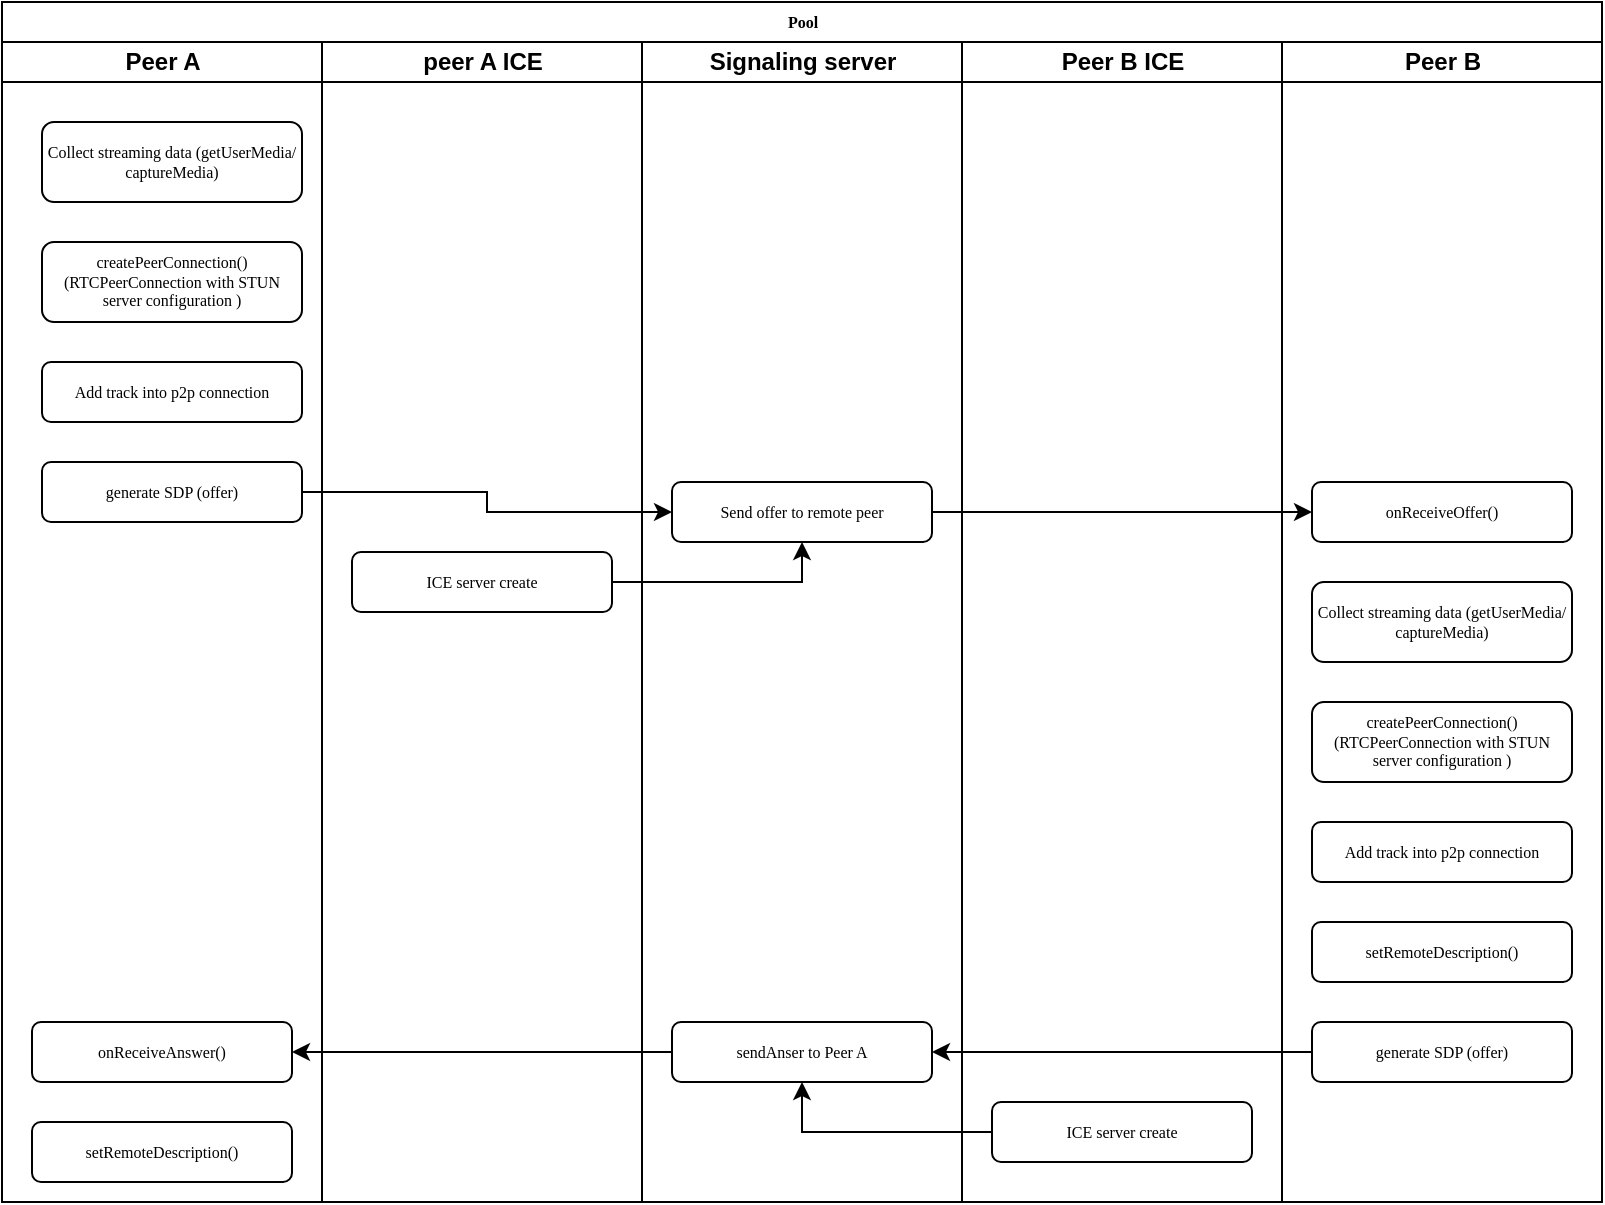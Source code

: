 <mxfile version="24.0.4" type="device">
  <diagram name="Page-1" id="74e2e168-ea6b-b213-b513-2b3c1d86103e">
    <mxGraphModel dx="954" dy="624" grid="1" gridSize="10" guides="1" tooltips="1" connect="1" arrows="1" fold="1" page="1" pageScale="1" pageWidth="1100" pageHeight="850" background="none" math="0" shadow="0">
      <root>
        <mxCell id="0" />
        <mxCell id="1" parent="0" />
        <mxCell id="77e6c97f196da883-1" value="Pool" style="swimlane;html=1;childLayout=stackLayout;startSize=20;rounded=0;shadow=0;labelBackgroundColor=none;strokeWidth=1;fontFamily=Verdana;fontSize=8;align=center;" parent="1" vertex="1">
          <mxGeometry x="70" y="40" width="800" height="600" as="geometry" />
        </mxCell>
        <mxCell id="77e6c97f196da883-2" value="Peer A" style="swimlane;html=1;startSize=20;" parent="77e6c97f196da883-1" vertex="1">
          <mxGeometry y="20" width="160" height="580" as="geometry" />
        </mxCell>
        <mxCell id="77e6c97f196da883-8" value="Collect streaming data (getUserMedia/&lt;br&gt;captureMedia)" style="rounded=1;whiteSpace=wrap;html=1;shadow=0;labelBackgroundColor=none;strokeWidth=1;fontFamily=Verdana;fontSize=8;align=center;" parent="77e6c97f196da883-2" vertex="1">
          <mxGeometry x="20" y="40" width="130" height="40" as="geometry" />
        </mxCell>
        <mxCell id="e4_strgZaAOQ3hH9fiLS-1" value="createPeerConnection()&lt;br&gt;(RTCPeerConnection with STUN&lt;br&gt;server configuration )" style="rounded=1;whiteSpace=wrap;html=1;shadow=0;labelBackgroundColor=none;strokeWidth=1;fontFamily=Verdana;fontSize=8;align=center;" parent="77e6c97f196da883-2" vertex="1">
          <mxGeometry x="20" y="100" width="130" height="40" as="geometry" />
        </mxCell>
        <mxCell id="e4_strgZaAOQ3hH9fiLS-2" value="Add track into p2p connection" style="rounded=1;whiteSpace=wrap;html=1;shadow=0;labelBackgroundColor=none;strokeWidth=1;fontFamily=Verdana;fontSize=8;align=center;" parent="77e6c97f196da883-2" vertex="1">
          <mxGeometry x="20" y="160" width="130" height="30" as="geometry" />
        </mxCell>
        <mxCell id="e4_strgZaAOQ3hH9fiLS-5" value="generate SDP (offer)" style="rounded=1;whiteSpace=wrap;html=1;shadow=0;labelBackgroundColor=none;strokeWidth=1;fontFamily=Verdana;fontSize=8;align=center;" parent="77e6c97f196da883-2" vertex="1">
          <mxGeometry x="20" y="210" width="130" height="30" as="geometry" />
        </mxCell>
        <mxCell id="e4_strgZaAOQ3hH9fiLS-56" value="onReceiveAnswer()" style="rounded=1;whiteSpace=wrap;html=1;shadow=0;labelBackgroundColor=none;strokeWidth=1;fontFamily=Verdana;fontSize=8;align=center;" parent="77e6c97f196da883-2" vertex="1">
          <mxGeometry x="15" y="490" width="130" height="30" as="geometry" />
        </mxCell>
        <mxCell id="e4_strgZaAOQ3hH9fiLS-57" value="setRemoteDescription()" style="rounded=1;whiteSpace=wrap;html=1;shadow=0;labelBackgroundColor=none;strokeWidth=1;fontFamily=Verdana;fontSize=8;align=center;" parent="77e6c97f196da883-2" vertex="1">
          <mxGeometry x="15" y="540" width="130" height="30" as="geometry" />
        </mxCell>
        <mxCell id="77e6c97f196da883-3" value="peer A ICE" style="swimlane;html=1;startSize=20;" parent="77e6c97f196da883-1" vertex="1">
          <mxGeometry x="160" y="20" width="160" height="580" as="geometry" />
        </mxCell>
        <mxCell id="e4_strgZaAOQ3hH9fiLS-6" value="ICE server create" style="rounded=1;whiteSpace=wrap;html=1;shadow=0;labelBackgroundColor=none;strokeWidth=1;fontFamily=Verdana;fontSize=8;align=center;" parent="77e6c97f196da883-3" vertex="1">
          <mxGeometry x="15" y="255" width="130" height="30" as="geometry" />
        </mxCell>
        <mxCell id="77e6c97f196da883-4" value="Signaling server" style="swimlane;html=1;startSize=20;" parent="77e6c97f196da883-1" vertex="1">
          <mxGeometry x="320" y="20" width="160" height="580" as="geometry" />
        </mxCell>
        <mxCell id="e4_strgZaAOQ3hH9fiLS-41" value="Send offer to remote peer" style="rounded=1;whiteSpace=wrap;html=1;shadow=0;labelBackgroundColor=none;strokeWidth=1;fontFamily=Verdana;fontSize=8;align=center;" parent="77e6c97f196da883-4" vertex="1">
          <mxGeometry x="15" y="220" width="130" height="30" as="geometry" />
        </mxCell>
        <mxCell id="e4_strgZaAOQ3hH9fiLS-53" value="sendAnser to Peer A" style="rounded=1;whiteSpace=wrap;html=1;shadow=0;labelBackgroundColor=none;strokeWidth=1;fontFamily=Verdana;fontSize=8;align=center;" parent="77e6c97f196da883-4" vertex="1">
          <mxGeometry x="15" y="490" width="130" height="30" as="geometry" />
        </mxCell>
        <mxCell id="77e6c97f196da883-5" value="Peer B ICE" style="swimlane;html=1;startSize=20;" parent="77e6c97f196da883-1" vertex="1">
          <mxGeometry x="480" y="20" width="160" height="580" as="geometry" />
        </mxCell>
        <mxCell id="e4_strgZaAOQ3hH9fiLS-52" value="ICE server create" style="rounded=1;whiteSpace=wrap;html=1;shadow=0;labelBackgroundColor=none;strokeWidth=1;fontFamily=Verdana;fontSize=8;align=center;" parent="77e6c97f196da883-5" vertex="1">
          <mxGeometry x="15" y="530" width="130" height="30" as="geometry" />
        </mxCell>
        <mxCell id="77e6c97f196da883-6" value="Peer B" style="swimlane;html=1;startSize=20;" parent="77e6c97f196da883-1" vertex="1">
          <mxGeometry x="640" y="20" width="160" height="580" as="geometry" />
        </mxCell>
        <mxCell id="e4_strgZaAOQ3hH9fiLS-44" value="onReceiveOffer()" style="rounded=1;whiteSpace=wrap;html=1;shadow=0;labelBackgroundColor=none;strokeWidth=1;fontFamily=Verdana;fontSize=8;align=center;" parent="77e6c97f196da883-6" vertex="1">
          <mxGeometry x="15" y="220" width="130" height="30" as="geometry" />
        </mxCell>
        <mxCell id="e4_strgZaAOQ3hH9fiLS-47" value="Collect streaming data (getUserMedia/&lt;br&gt;captureMedia)" style="rounded=1;whiteSpace=wrap;html=1;shadow=0;labelBackgroundColor=none;strokeWidth=1;fontFamily=Verdana;fontSize=8;align=center;" parent="77e6c97f196da883-6" vertex="1">
          <mxGeometry x="15" y="270" width="130" height="40" as="geometry" />
        </mxCell>
        <mxCell id="e4_strgZaAOQ3hH9fiLS-48" value="createPeerConnection()&lt;br&gt;(RTCPeerConnection with STUN&lt;br&gt;server configuration )" style="rounded=1;whiteSpace=wrap;html=1;shadow=0;labelBackgroundColor=none;strokeWidth=1;fontFamily=Verdana;fontSize=8;align=center;" parent="77e6c97f196da883-6" vertex="1">
          <mxGeometry x="15" y="330" width="130" height="40" as="geometry" />
        </mxCell>
        <mxCell id="e4_strgZaAOQ3hH9fiLS-49" value="Add track into p2p connection" style="rounded=1;whiteSpace=wrap;html=1;shadow=0;labelBackgroundColor=none;strokeWidth=1;fontFamily=Verdana;fontSize=8;align=center;" parent="77e6c97f196da883-6" vertex="1">
          <mxGeometry x="15" y="390" width="130" height="30" as="geometry" />
        </mxCell>
        <mxCell id="e4_strgZaAOQ3hH9fiLS-50" value="setRemoteDescription()" style="rounded=1;whiteSpace=wrap;html=1;shadow=0;labelBackgroundColor=none;strokeWidth=1;fontFamily=Verdana;fontSize=8;align=center;" parent="77e6c97f196da883-6" vertex="1">
          <mxGeometry x="15" y="440" width="130" height="30" as="geometry" />
        </mxCell>
        <mxCell id="e4_strgZaAOQ3hH9fiLS-51" value="generate SDP (offer)" style="rounded=1;whiteSpace=wrap;html=1;shadow=0;labelBackgroundColor=none;strokeWidth=1;fontFamily=Verdana;fontSize=8;align=center;" parent="77e6c97f196da883-6" vertex="1">
          <mxGeometry x="15" y="490" width="130" height="30" as="geometry" />
        </mxCell>
        <mxCell id="e4_strgZaAOQ3hH9fiLS-42" style="edgeStyle=orthogonalEdgeStyle;rounded=0;orthogonalLoop=1;jettySize=auto;html=1;entryX=0;entryY=0.5;entryDx=0;entryDy=0;" parent="77e6c97f196da883-1" source="e4_strgZaAOQ3hH9fiLS-5" target="e4_strgZaAOQ3hH9fiLS-41" edge="1">
          <mxGeometry relative="1" as="geometry" />
        </mxCell>
        <mxCell id="e4_strgZaAOQ3hH9fiLS-43" style="edgeStyle=orthogonalEdgeStyle;rounded=0;orthogonalLoop=1;jettySize=auto;html=1;entryX=0.5;entryY=1;entryDx=0;entryDy=0;" parent="77e6c97f196da883-1" source="e4_strgZaAOQ3hH9fiLS-6" target="e4_strgZaAOQ3hH9fiLS-41" edge="1">
          <mxGeometry relative="1" as="geometry" />
        </mxCell>
        <mxCell id="e4_strgZaAOQ3hH9fiLS-45" style="edgeStyle=orthogonalEdgeStyle;rounded=0;orthogonalLoop=1;jettySize=auto;html=1;entryX=0;entryY=0.5;entryDx=0;entryDy=0;" parent="77e6c97f196da883-1" source="e4_strgZaAOQ3hH9fiLS-41" target="e4_strgZaAOQ3hH9fiLS-44" edge="1">
          <mxGeometry relative="1" as="geometry" />
        </mxCell>
        <mxCell id="e4_strgZaAOQ3hH9fiLS-54" style="edgeStyle=orthogonalEdgeStyle;rounded=0;orthogonalLoop=1;jettySize=auto;html=1;entryX=1;entryY=0.5;entryDx=0;entryDy=0;" parent="77e6c97f196da883-1" source="e4_strgZaAOQ3hH9fiLS-51" target="e4_strgZaAOQ3hH9fiLS-53" edge="1">
          <mxGeometry relative="1" as="geometry" />
        </mxCell>
        <mxCell id="e4_strgZaAOQ3hH9fiLS-55" style="edgeStyle=orthogonalEdgeStyle;rounded=0;orthogonalLoop=1;jettySize=auto;html=1;entryX=0.5;entryY=1;entryDx=0;entryDy=0;" parent="77e6c97f196da883-1" source="e4_strgZaAOQ3hH9fiLS-52" target="e4_strgZaAOQ3hH9fiLS-53" edge="1">
          <mxGeometry relative="1" as="geometry" />
        </mxCell>
        <mxCell id="e4_strgZaAOQ3hH9fiLS-58" style="edgeStyle=orthogonalEdgeStyle;rounded=0;orthogonalLoop=1;jettySize=auto;html=1;entryX=1;entryY=0.5;entryDx=0;entryDy=0;" parent="77e6c97f196da883-1" source="e4_strgZaAOQ3hH9fiLS-53" target="e4_strgZaAOQ3hH9fiLS-56" edge="1">
          <mxGeometry relative="1" as="geometry" />
        </mxCell>
      </root>
    </mxGraphModel>
  </diagram>
</mxfile>
